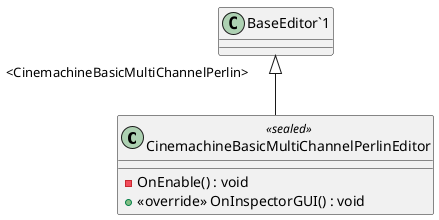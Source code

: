 @startuml
class CinemachineBasicMultiChannelPerlinEditor <<sealed>> {
    - OnEnable() : void
    + <<override>> OnInspectorGUI() : void
}
"BaseEditor`1" "<CinemachineBasicMultiChannelPerlin>" <|-- CinemachineBasicMultiChannelPerlinEditor
@enduml
